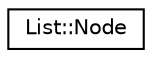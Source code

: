 digraph "Graphical Class Hierarchy"
{
  edge [fontname="Helvetica",fontsize="10",labelfontname="Helvetica",labelfontsize="10"];
  node [fontname="Helvetica",fontsize="10",shape=record];
  rankdir="LR";
  Node1 [label="List::Node",height=0.2,width=0.4,color="black", fillcolor="white", style="filled",URL="$structList_1_1Node.html"];
}
